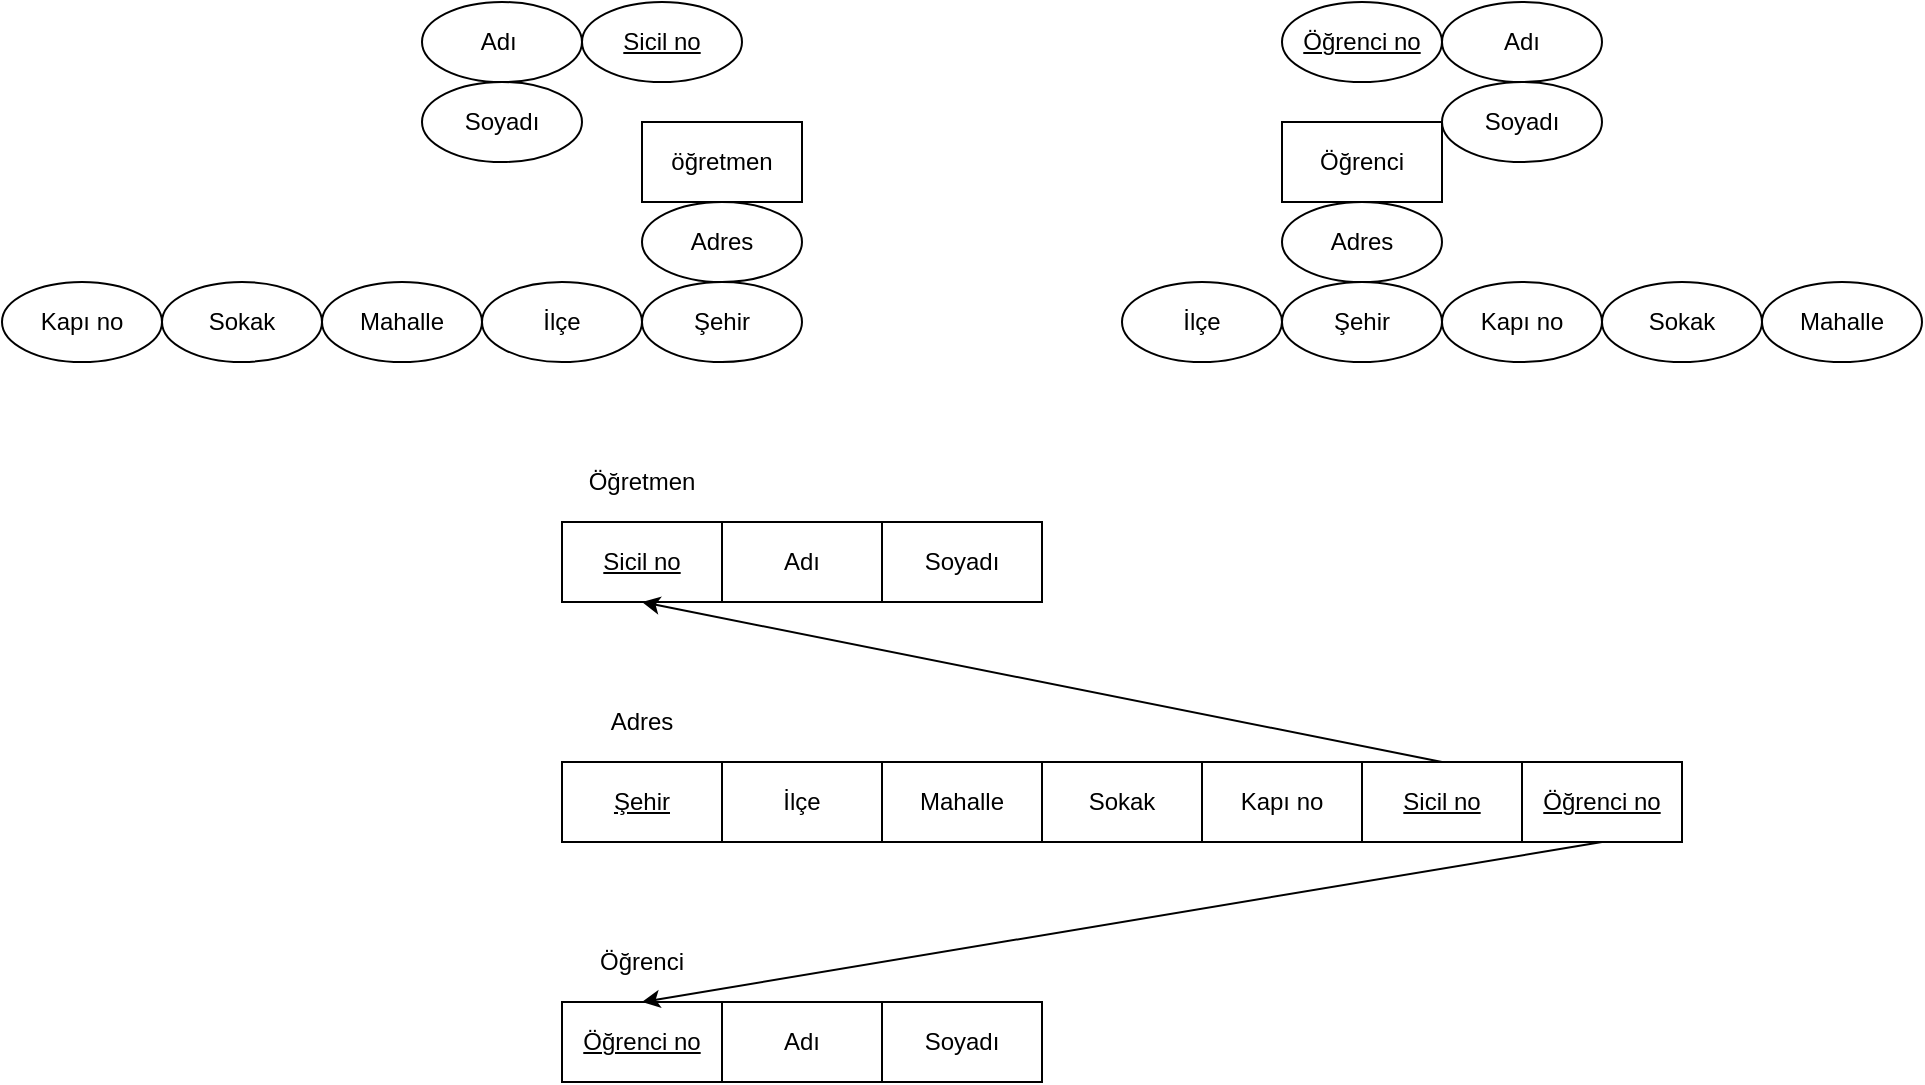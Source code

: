<mxfile version="24.5.3" type="github">
  <diagram name="Page-1" id="5RWQs3kXL790tDM_O4KD">
    <mxGraphModel dx="989" dy="575" grid="1" gridSize="10" guides="1" tooltips="1" connect="1" arrows="1" fold="1" page="1" pageScale="1" pageWidth="5000" pageHeight="5000" math="0" shadow="0">
      <root>
        <mxCell id="0" />
        <mxCell id="1" parent="0" />
        <mxCell id="q8dBn_YlhrmXgaq97wFI-219" value="öğretmen" style="rounded=0;whiteSpace=wrap;html=1;" vertex="1" parent="1">
          <mxGeometry x="1960" y="2440" width="80" height="40" as="geometry" />
        </mxCell>
        <mxCell id="q8dBn_YlhrmXgaq97wFI-220" value="Öğrenci" style="rounded=0;whiteSpace=wrap;html=1;" vertex="1" parent="1">
          <mxGeometry x="2280" y="2440" width="80" height="40" as="geometry" />
        </mxCell>
        <mxCell id="q8dBn_YlhrmXgaq97wFI-228" value="&lt;u&gt;Öğrenci no&lt;/u&gt;" style="ellipse;whiteSpace=wrap;html=1;" vertex="1" parent="1">
          <mxGeometry x="2280" y="2380" width="80" height="40" as="geometry" />
        </mxCell>
        <mxCell id="q8dBn_YlhrmXgaq97wFI-230" value="&lt;u&gt;Sicil no&lt;/u&gt;" style="ellipse;whiteSpace=wrap;html=1;" vertex="1" parent="1">
          <mxGeometry x="1930" y="2380" width="80" height="40" as="geometry" />
        </mxCell>
        <mxCell id="q8dBn_YlhrmXgaq97wFI-231" value="Soyadı" style="ellipse;whiteSpace=wrap;html=1;" vertex="1" parent="1">
          <mxGeometry x="1850" y="2420" width="80" height="40" as="geometry" />
        </mxCell>
        <mxCell id="q8dBn_YlhrmXgaq97wFI-232" value="Adı&amp;nbsp;" style="ellipse;whiteSpace=wrap;html=1;" vertex="1" parent="1">
          <mxGeometry x="1850" y="2380" width="80" height="40" as="geometry" />
        </mxCell>
        <mxCell id="q8dBn_YlhrmXgaq97wFI-233" value="Öğretmen" style="text;html=1;align=center;verticalAlign=middle;whiteSpace=wrap;rounded=0;" vertex="1" parent="1">
          <mxGeometry x="1920" y="2600" width="80" height="40" as="geometry" />
        </mxCell>
        <mxCell id="q8dBn_YlhrmXgaq97wFI-236" value="&lt;u&gt;Sicil no&lt;/u&gt;" style="rounded=0;whiteSpace=wrap;html=1;" vertex="1" parent="1">
          <mxGeometry x="1920" y="2640" width="80" height="40" as="geometry" />
        </mxCell>
        <mxCell id="q8dBn_YlhrmXgaq97wFI-237" value="Adı" style="rounded=0;whiteSpace=wrap;html=1;" vertex="1" parent="1">
          <mxGeometry x="2000" y="2640" width="80" height="40" as="geometry" />
        </mxCell>
        <mxCell id="q8dBn_YlhrmXgaq97wFI-238" value="Öğrenci" style="text;html=1;align=center;verticalAlign=middle;whiteSpace=wrap;rounded=0;" vertex="1" parent="1">
          <mxGeometry x="1920" y="2840" width="80" height="40" as="geometry" />
        </mxCell>
        <mxCell id="q8dBn_YlhrmXgaq97wFI-239" value="&lt;u&gt;Öğrenci no&lt;/u&gt;" style="rounded=0;whiteSpace=wrap;html=1;" vertex="1" parent="1">
          <mxGeometry x="1920" y="2880" width="80" height="40" as="geometry" />
        </mxCell>
        <mxCell id="q8dBn_YlhrmXgaq97wFI-240" value="Adı" style="rounded=0;whiteSpace=wrap;html=1;" vertex="1" parent="1">
          <mxGeometry x="2000" y="2880" width="80" height="40" as="geometry" />
        </mxCell>
        <mxCell id="q8dBn_YlhrmXgaq97wFI-241" value="Soyadı" style="rounded=0;whiteSpace=wrap;html=1;" vertex="1" parent="1">
          <mxGeometry x="2080" y="2880" width="80" height="40" as="geometry" />
        </mxCell>
        <mxCell id="q8dBn_YlhrmXgaq97wFI-243" value="Adı" style="ellipse;whiteSpace=wrap;html=1;" vertex="1" parent="1">
          <mxGeometry x="2360" y="2380" width="80" height="40" as="geometry" />
        </mxCell>
        <mxCell id="q8dBn_YlhrmXgaq97wFI-246" value="Soyadı" style="rounded=0;whiteSpace=wrap;html=1;" vertex="1" parent="1">
          <mxGeometry x="2080" y="2640" width="80" height="40" as="geometry" />
        </mxCell>
        <mxCell id="q8dBn_YlhrmXgaq97wFI-264" value="Soyadı" style="ellipse;whiteSpace=wrap;html=1;" vertex="1" parent="1">
          <mxGeometry x="2360" y="2420" width="80" height="40" as="geometry" />
        </mxCell>
        <mxCell id="q8dBn_YlhrmXgaq97wFI-268" value="Adres" style="ellipse;whiteSpace=wrap;html=1;" vertex="1" parent="1">
          <mxGeometry x="1960" y="2480" width="80" height="40" as="geometry" />
        </mxCell>
        <mxCell id="q8dBn_YlhrmXgaq97wFI-269" value="Mahalle" style="ellipse;whiteSpace=wrap;html=1;" vertex="1" parent="1">
          <mxGeometry x="1800" y="2520" width="80" height="40" as="geometry" />
        </mxCell>
        <mxCell id="q8dBn_YlhrmXgaq97wFI-270" value="İlçe" style="ellipse;whiteSpace=wrap;html=1;" vertex="1" parent="1">
          <mxGeometry x="1880" y="2520" width="80" height="40" as="geometry" />
        </mxCell>
        <mxCell id="q8dBn_YlhrmXgaq97wFI-271" value="Şehir" style="ellipse;whiteSpace=wrap;html=1;" vertex="1" parent="1">
          <mxGeometry x="1960" y="2520" width="80" height="40" as="geometry" />
        </mxCell>
        <mxCell id="q8dBn_YlhrmXgaq97wFI-272" value="Sokak" style="ellipse;whiteSpace=wrap;html=1;" vertex="1" parent="1">
          <mxGeometry x="1720" y="2520" width="80" height="40" as="geometry" />
        </mxCell>
        <mxCell id="q8dBn_YlhrmXgaq97wFI-273" value="Kapı no" style="ellipse;whiteSpace=wrap;html=1;" vertex="1" parent="1">
          <mxGeometry x="1640" y="2520" width="80" height="40" as="geometry" />
        </mxCell>
        <mxCell id="q8dBn_YlhrmXgaq97wFI-275" value="Adres" style="ellipse;whiteSpace=wrap;html=1;" vertex="1" parent="1">
          <mxGeometry x="2280" y="2480" width="80" height="40" as="geometry" />
        </mxCell>
        <mxCell id="q8dBn_YlhrmXgaq97wFI-276" value="Mahalle" style="ellipse;whiteSpace=wrap;html=1;" vertex="1" parent="1">
          <mxGeometry x="2520" y="2520" width="80" height="40" as="geometry" />
        </mxCell>
        <mxCell id="q8dBn_YlhrmXgaq97wFI-277" value="İlçe" style="ellipse;whiteSpace=wrap;html=1;" vertex="1" parent="1">
          <mxGeometry x="2200" y="2520" width="80" height="40" as="geometry" />
        </mxCell>
        <mxCell id="q8dBn_YlhrmXgaq97wFI-278" value="Şehir" style="ellipse;whiteSpace=wrap;html=1;" vertex="1" parent="1">
          <mxGeometry x="2280" y="2520" width="80" height="40" as="geometry" />
        </mxCell>
        <mxCell id="q8dBn_YlhrmXgaq97wFI-279" value="Sokak" style="ellipse;whiteSpace=wrap;html=1;" vertex="1" parent="1">
          <mxGeometry x="2440" y="2520" width="80" height="40" as="geometry" />
        </mxCell>
        <mxCell id="q8dBn_YlhrmXgaq97wFI-280" value="Kapı no" style="ellipse;whiteSpace=wrap;html=1;" vertex="1" parent="1">
          <mxGeometry x="2360" y="2520" width="80" height="40" as="geometry" />
        </mxCell>
        <mxCell id="q8dBn_YlhrmXgaq97wFI-281" value="Adres" style="text;html=1;align=center;verticalAlign=middle;whiteSpace=wrap;rounded=0;" vertex="1" parent="1">
          <mxGeometry x="1920" y="2720" width="80" height="40" as="geometry" />
        </mxCell>
        <mxCell id="q8dBn_YlhrmXgaq97wFI-282" value="&lt;u&gt;Şehir&lt;/u&gt;" style="rounded=0;whiteSpace=wrap;html=1;" vertex="1" parent="1">
          <mxGeometry x="1920" y="2760" width="80" height="40" as="geometry" />
        </mxCell>
        <mxCell id="q8dBn_YlhrmXgaq97wFI-283" value="İlçe" style="rounded=0;whiteSpace=wrap;html=1;" vertex="1" parent="1">
          <mxGeometry x="2000" y="2760" width="80" height="40" as="geometry" />
        </mxCell>
        <mxCell id="q8dBn_YlhrmXgaq97wFI-284" value="Mahalle" style="rounded=0;whiteSpace=wrap;html=1;" vertex="1" parent="1">
          <mxGeometry x="2080" y="2760" width="80" height="40" as="geometry" />
        </mxCell>
        <mxCell id="q8dBn_YlhrmXgaq97wFI-285" value="Sokak" style="rounded=0;whiteSpace=wrap;html=1;" vertex="1" parent="1">
          <mxGeometry x="2160" y="2760" width="80" height="40" as="geometry" />
        </mxCell>
        <mxCell id="q8dBn_YlhrmXgaq97wFI-286" value="Kapı no" style="rounded=0;whiteSpace=wrap;html=1;" vertex="1" parent="1">
          <mxGeometry x="2240" y="2760" width="80" height="40" as="geometry" />
        </mxCell>
        <mxCell id="q8dBn_YlhrmXgaq97wFI-287" value="&lt;u&gt;Sicil no&lt;/u&gt;" style="rounded=0;whiteSpace=wrap;html=1;" vertex="1" parent="1">
          <mxGeometry x="2320" y="2760" width="80" height="40" as="geometry" />
        </mxCell>
        <mxCell id="q8dBn_YlhrmXgaq97wFI-288" value="&lt;u&gt;Öğrenci no&lt;/u&gt;" style="rounded=0;whiteSpace=wrap;html=1;" vertex="1" parent="1">
          <mxGeometry x="2400" y="2760" width="80" height="40" as="geometry" />
        </mxCell>
        <mxCell id="q8dBn_YlhrmXgaq97wFI-289" value="" style="endArrow=classic;html=1;rounded=0;entryX=0.5;entryY=1;entryDx=0;entryDy=0;" edge="1" parent="1" target="q8dBn_YlhrmXgaq97wFI-236">
          <mxGeometry width="50" height="50" relative="1" as="geometry">
            <mxPoint x="2360" y="2760" as="sourcePoint" />
            <mxPoint x="2410" y="2710" as="targetPoint" />
          </mxGeometry>
        </mxCell>
        <mxCell id="q8dBn_YlhrmXgaq97wFI-290" value="" style="endArrow=classic;html=1;rounded=0;entryX=0.5;entryY=0;entryDx=0;entryDy=0;" edge="1" parent="1" target="q8dBn_YlhrmXgaq97wFI-239">
          <mxGeometry width="50" height="50" relative="1" as="geometry">
            <mxPoint x="2440" y="2800" as="sourcePoint" />
            <mxPoint x="2490" y="2750" as="targetPoint" />
          </mxGeometry>
        </mxCell>
      </root>
    </mxGraphModel>
  </diagram>
</mxfile>
